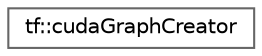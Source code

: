 digraph "类继承关系图"
{
 // LATEX_PDF_SIZE
  bgcolor="transparent";
  edge [fontname=Helvetica,fontsize=10,labelfontname=Helvetica,labelfontsize=10];
  node [fontname=Helvetica,fontsize=10,shape=box,height=0.2,width=0.4];
  rankdir="LR";
  Node0 [id="Node000000",label="tf::cudaGraphCreator",height=0.2,width=0.4,color="grey40", fillcolor="white", style="filled",URL="$structtf_1_1cuda_graph_creator.html",tooltip="a functor for creating a CUDA graph"];
}
